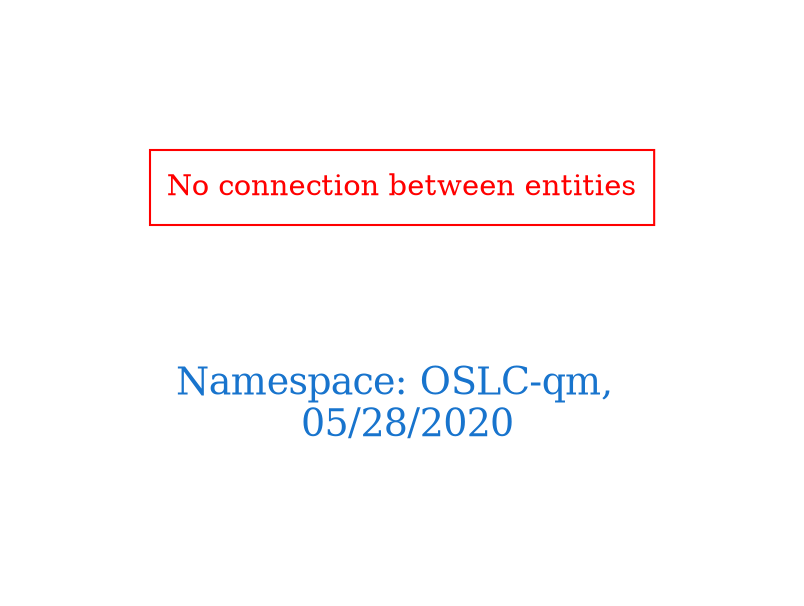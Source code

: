 digraph OGIT_ontology {
 graph [ rankdir= LR,pad=1 
fontsize = 18,
fontcolor= dodgerblue3,label = "\n\n\nNamespace: OSLC-qm, \n 05/28/2020"];
node[shape=polygon];
edge [  color="gray81"];

"No connection between entities" [fontcolor = "red",color="red", shape="polygon"]
}
